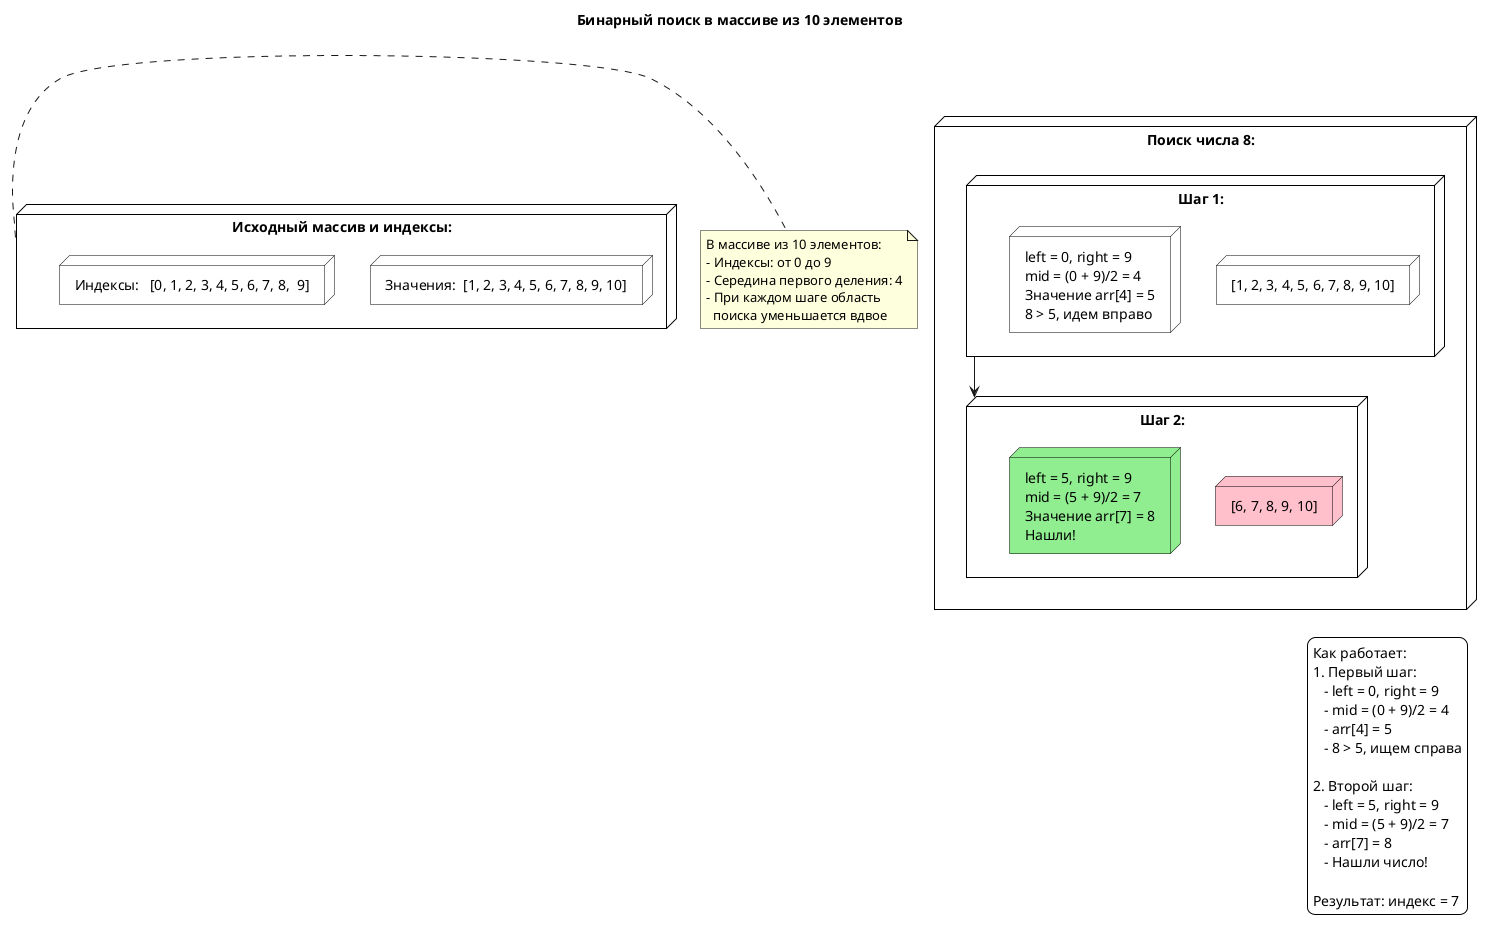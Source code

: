 @startuml
title Бинарный поиск в массиве из 10 элементов

skinparam backgroundColor white
skinparam node {
    BackgroundColor white
    BorderColor black
    FontSize 14
}

node "Исходный массив и индексы:" as start {
    node "Значения:  [1, 2, 3, 4, 5, 6, 7, 8, 9, 10]" as arr0
    node "Индексы:   [0, 1, 2, 3, 4, 5, 6, 7, 8,  9]" as idx0
}

node "Поиск числа 8:" as case1 {
    node "Шаг 1:" as step1 {
        node "[1, 2, 3, 4, 5, 6, 7, 8, 9, 10]" as arr1
        node "left = 0, right = 9\nmid = (0 + 9)/2 = 4\nЗначение arr[4] = 5\n8 > 5, идем вправо" as info1
    }
    
    node "Шаг 2:" as step2 {
        node "[6, 7, 8, 9, 10]" as arr2 #Pink
        node "left = 5, right = 9\nmid = (5 + 9)/2 = 7\nЗначение arr[7] = 8\nНашли!" as info2 #LightGreen
    }
}

step1 -down-> step2

legend right
  Как работает:
  1. Первый шаг:
     - left = 0, right = 9
     - mid = (0 + 9)/2 = 4
     - arr[4] = 5
     - 8 > 5, ищем справа
  
  2. Второй шаг:
     - left = 5, right = 9
     - mid = (5 + 9)/2 = 7
     - arr[7] = 8
     - Нашли число!
     
  Результат: индекс = 7
end legend

note right of start
  В массиве из 10 элементов:
  - Индексы: от 0 до 9
  - Середина первого деления: 4
  - При каждом шаге область 
    поиска уменьшается вдвое
end note
@enduml
